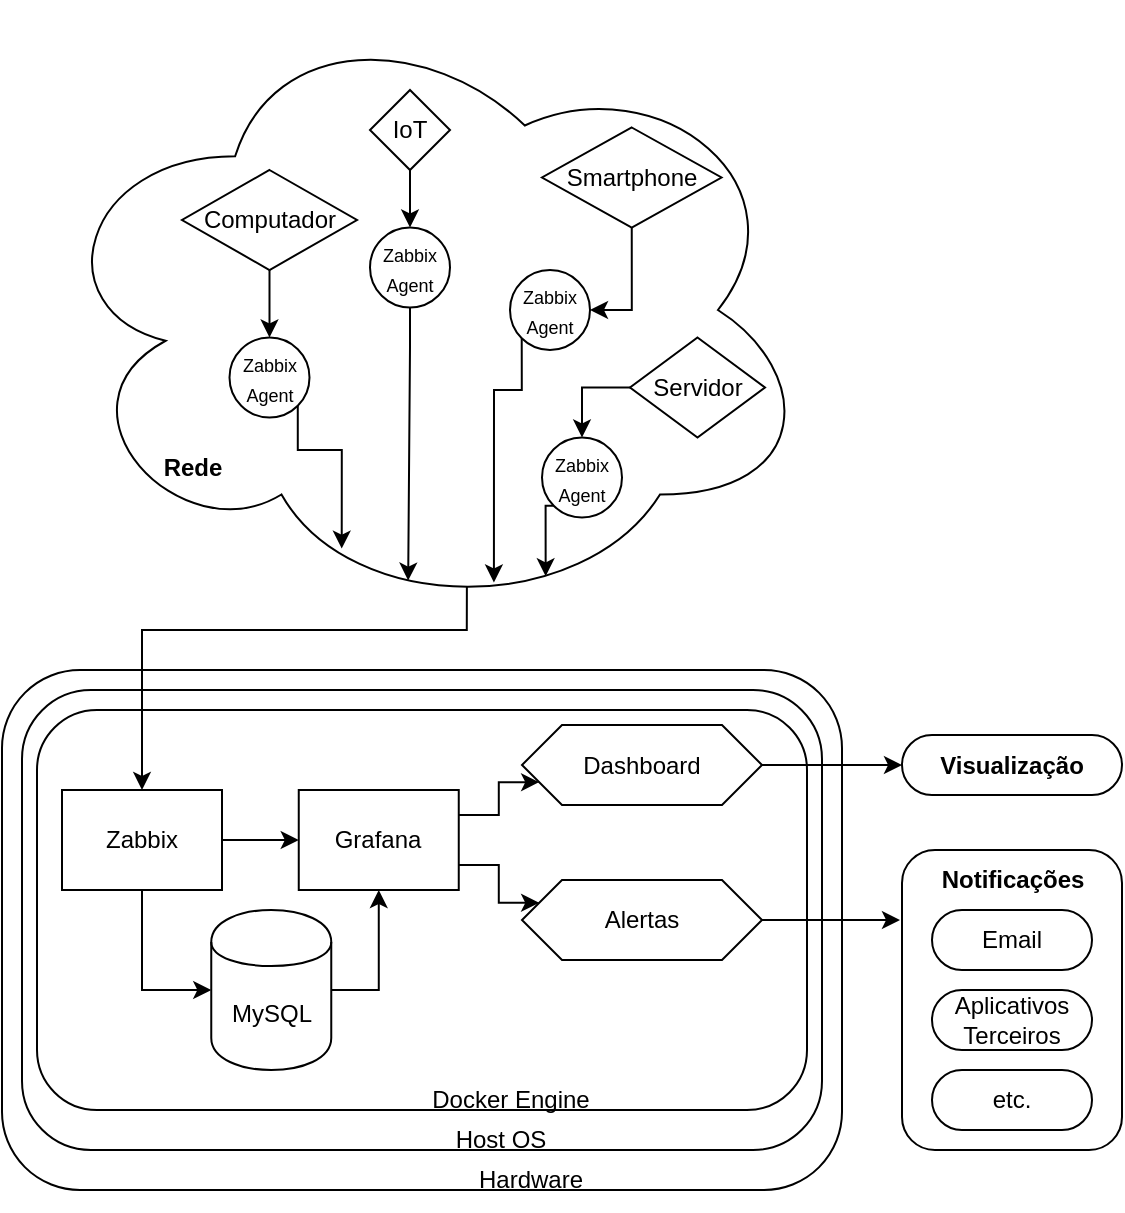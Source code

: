 <mxfile version="28.0.9">
  <diagram name="Page-1" id="xIOkTCL3K24IWR9tix57">
    <mxGraphModel dx="655" dy="1762" grid="1" gridSize="10" guides="1" tooltips="1" connect="1" arrows="1" fold="1" page="1" pageScale="1" pageWidth="827" pageHeight="1169" math="0" shadow="0">
      <root>
        <mxCell id="0" />
        <mxCell id="1" style="" parent="0" />
        <mxCell id="4FT238xs0-JWQUUgrjXr-94" value="" style="rounded=1;whiteSpace=wrap;html=1;shadow=0;treeFolding=0;treeMoving=0;fixDash=0;collapsible=0;recursiveResize=1;expand=1;backgroundOutline=0;movableLabel=0;autosize=0;fixedWidth=0;comic=0;" parent="1" vertex="1">
          <mxGeometry x="200" y="210" width="420" height="260" as="geometry" />
        </mxCell>
        <mxCell id="4FT238xs0-JWQUUgrjXr-66" value="" style="rounded=1;whiteSpace=wrap;html=1;shadow=0;treeFolding=0;treeMoving=0;fixDash=0;collapsible=0;recursiveResize=1;expand=1;backgroundOutline=0;movableLabel=0;autosize=0;fixedWidth=0;comic=0;" parent="1" vertex="1">
          <mxGeometry x="210" y="220" width="400" height="230" as="geometry" />
        </mxCell>
        <mxCell id="4FT238xs0-JWQUUgrjXr-63" value="" style="rounded=1;whiteSpace=wrap;html=1;shadow=0;glass=0;perimeterSpacing=1;" parent="1" vertex="1">
          <mxGeometry x="217.5" y="230" width="385" height="200" as="geometry" />
        </mxCell>
        <mxCell id="8-Gfp1VfSXMB9HotaENF-18" style="edgeStyle=orthogonalEdgeStyle;rounded=0;orthogonalLoop=1;jettySize=auto;html=1;exitX=0.55;exitY=0.95;exitDx=0;exitDy=0;exitPerimeter=0;entryX=0.5;entryY=0;entryDx=0;entryDy=0;" edge="1" parent="1" source="KcWclJ4Hr2_HyBvXS7Jj-18" target="4FT238xs0-JWQUUgrjXr-1">
          <mxGeometry relative="1" as="geometry">
            <Array as="points">
              <mxPoint x="432" y="190" />
              <mxPoint x="270" y="190" />
            </Array>
          </mxGeometry>
        </mxCell>
        <mxCell id="KcWclJ4Hr2_HyBvXS7Jj-18" value="" style="ellipse;shape=cloud;whiteSpace=wrap;html=1;rotation=0;shadow=0;" parent="1" vertex="1">
          <mxGeometry x="220" y="-123.75" width="386.25" height="307.5" as="geometry" />
        </mxCell>
        <mxCell id="4FT238xs0-JWQUUgrjXr-21" style="edgeStyle=orthogonalEdgeStyle;rounded=0;orthogonalLoop=1;jettySize=auto;html=1;exitX=0.5;exitY=1;exitDx=0;exitDy=0;entryX=0;entryY=0.5;entryDx=0;entryDy=0;shadow=0;" parent="1" source="4FT238xs0-JWQUUgrjXr-1" target="4FT238xs0-JWQUUgrjXr-4" edge="1">
          <mxGeometry relative="1" as="geometry" />
        </mxCell>
        <mxCell id="4FT238xs0-JWQUUgrjXr-22" style="edgeStyle=orthogonalEdgeStyle;rounded=0;orthogonalLoop=1;jettySize=auto;html=1;exitX=1;exitY=0.5;exitDx=0;exitDy=0;entryX=0;entryY=0.5;entryDx=0;entryDy=0;shadow=0;" parent="1" source="4FT238xs0-JWQUUgrjXr-1" target="4FT238xs0-JWQUUgrjXr-2" edge="1">
          <mxGeometry relative="1" as="geometry" />
        </mxCell>
        <mxCell id="4FT238xs0-JWQUUgrjXr-1" value="&lt;div&gt;Zabbix&lt;/div&gt;" style="html=1;whiteSpace=wrap;shadow=0;" parent="1" vertex="1">
          <mxGeometry x="230" y="270" width="80" height="50" as="geometry" />
        </mxCell>
        <mxCell id="4FT238xs0-JWQUUgrjXr-69" style="edgeStyle=orthogonalEdgeStyle;rounded=0;orthogonalLoop=1;jettySize=auto;html=1;exitX=1;exitY=0.25;exitDx=0;exitDy=0;entryX=0;entryY=0.75;entryDx=0;entryDy=0;shadow=0;" parent="1" source="4FT238xs0-JWQUUgrjXr-2" target="4FT238xs0-JWQUUgrjXr-57" edge="1">
          <mxGeometry relative="1" as="geometry" />
        </mxCell>
        <mxCell id="4FT238xs0-JWQUUgrjXr-70" style="edgeStyle=orthogonalEdgeStyle;rounded=0;orthogonalLoop=1;jettySize=auto;html=1;exitX=1;exitY=0.75;exitDx=0;exitDy=0;entryX=0;entryY=0.25;entryDx=0;entryDy=0;shadow=0;" parent="1" source="4FT238xs0-JWQUUgrjXr-2" target="4FT238xs0-JWQUUgrjXr-58" edge="1">
          <mxGeometry relative="1" as="geometry" />
        </mxCell>
        <mxCell id="4FT238xs0-JWQUUgrjXr-2" value="&lt;div&gt;Grafana&lt;/div&gt;" style="html=1;whiteSpace=wrap;shadow=0;" parent="1" vertex="1">
          <mxGeometry x="348.38" y="270" width="80" height="50" as="geometry" />
        </mxCell>
        <mxCell id="8-Gfp1VfSXMB9HotaENF-7" style="edgeStyle=orthogonalEdgeStyle;rounded=0;orthogonalLoop=1;jettySize=auto;html=1;exitX=1;exitY=0.5;exitDx=0;exitDy=0;entryX=0.5;entryY=1;entryDx=0;entryDy=0;" edge="1" parent="1" source="4FT238xs0-JWQUUgrjXr-4" target="4FT238xs0-JWQUUgrjXr-2">
          <mxGeometry relative="1" as="geometry" />
        </mxCell>
        <mxCell id="4FT238xs0-JWQUUgrjXr-4" value="MySQL" style="shape=cylinder;whiteSpace=wrap;html=1;boundedLbl=1;backgroundOutline=1;shadow=0;" parent="1" vertex="1">
          <mxGeometry x="304.63" y="330" width="60" height="80" as="geometry" />
        </mxCell>
        <mxCell id="4FT238xs0-JWQUUgrjXr-57" value="&lt;div&gt;Dashboard&lt;/div&gt;" style="shape=hexagon;perimeter=hexagonPerimeter2;whiteSpace=wrap;html=1;fixedSize=1;shadow=0;" parent="1" vertex="1">
          <mxGeometry x="460" y="237.5" width="120" height="40" as="geometry" />
        </mxCell>
        <mxCell id="KcWclJ4Hr2_HyBvXS7Jj-16" style="edgeStyle=orthogonalEdgeStyle;rounded=0;orthogonalLoop=1;jettySize=auto;html=1;exitX=1;exitY=0.5;exitDx=0;exitDy=0;shadow=0;" parent="1" source="4FT238xs0-JWQUUgrjXr-58" target="KcWclJ4Hr2_HyBvXS7Jj-9" edge="1">
          <mxGeometry relative="1" as="geometry">
            <Array as="points">
              <mxPoint x="660" y="335" />
              <mxPoint x="660" y="378" />
            </Array>
          </mxGeometry>
        </mxCell>
        <mxCell id="4FT238xs0-JWQUUgrjXr-58" value="&lt;div&gt;Alertas&lt;/div&gt;" style="shape=hexagon;perimeter=hexagonPerimeter2;whiteSpace=wrap;html=1;fixedSize=1;shadow=0;" parent="1" vertex="1">
          <mxGeometry x="460" y="315" width="120" height="40" as="geometry" />
        </mxCell>
        <mxCell id="4FT238xs0-JWQUUgrjXr-64" value="&lt;div&gt;Hardware&lt;/div&gt;" style="text;html=1;align=center;verticalAlign=middle;resizable=0;points=[];autosize=1;strokeColor=none;fillColor=none;shadow=0;" parent="1" vertex="1">
          <mxGeometry x="424" y="450" width="80" height="30" as="geometry" />
        </mxCell>
        <mxCell id="4FT238xs0-JWQUUgrjXr-65" value="Host OS" style="text;html=1;align=center;verticalAlign=middle;resizable=0;points=[];autosize=1;strokeColor=none;fillColor=none;shadow=0;" parent="1" vertex="1">
          <mxGeometry x="414" y="430" width="70" height="30" as="geometry" />
        </mxCell>
        <mxCell id="4FT238xs0-JWQUUgrjXr-80" value="&lt;div&gt;&lt;b&gt;Visualização&lt;/b&gt;&lt;/div&gt;" style="html=1;dashed=0;whiteSpace=wrap;shape=mxgraph.dfd.start;shadow=0;" parent="1" vertex="1">
          <mxGeometry x="650" y="242.5" width="110" height="30" as="geometry" />
        </mxCell>
        <mxCell id="4FT238xs0-JWQUUgrjXr-82" style="edgeStyle=orthogonalEdgeStyle;rounded=0;orthogonalLoop=1;jettySize=auto;html=1;exitX=1;exitY=0.5;exitDx=0;exitDy=0;entryX=0;entryY=0.5;entryDx=0;entryDy=0;entryPerimeter=0;shadow=0;" parent="1" source="4FT238xs0-JWQUUgrjXr-57" target="4FT238xs0-JWQUUgrjXr-80" edge="1">
          <mxGeometry relative="1" as="geometry" />
        </mxCell>
        <mxCell id="4FT238xs0-JWQUUgrjXr-95" value="&lt;div&gt;Docker Engine&lt;/div&gt;" style="text;html=1;align=center;verticalAlign=middle;resizable=0;points=[];autosize=1;strokeColor=none;fillColor=none;shadow=0;" parent="1" vertex="1">
          <mxGeometry x="404" y="410" width="100" height="30" as="geometry" />
        </mxCell>
        <mxCell id="KcWclJ4Hr2_HyBvXS7Jj-2" value="&lt;div&gt;&lt;font style=&quot;font-size: 9px;&quot;&gt;Zabbix Agent&lt;/font&gt;&lt;/div&gt;" style="ellipse;whiteSpace=wrap;html=1;aspect=fixed;shadow=0;" parent="1" vertex="1">
          <mxGeometry x="313.75" y="43.75" width="40" height="40" as="geometry" />
        </mxCell>
        <mxCell id="KcWclJ4Hr2_HyBvXS7Jj-9" value="" style="rounded=1;whiteSpace=wrap;html=1;shadow=0;glass=0;perimeterSpacing=1;" parent="1" vertex="1">
          <mxGeometry x="650" y="300" width="110" height="150" as="geometry" />
        </mxCell>
        <mxCell id="KcWclJ4Hr2_HyBvXS7Jj-10" value="Email" style="html=1;dashed=0;whiteSpace=wrap;shape=mxgraph.dfd.start;shadow=0;" parent="1" vertex="1">
          <mxGeometry x="665" y="330" width="80" height="30" as="geometry" />
        </mxCell>
        <mxCell id="KcWclJ4Hr2_HyBvXS7Jj-11" value="&lt;div&gt;Aplicativos Terceiros&lt;/div&gt;" style="html=1;dashed=0;whiteSpace=wrap;shape=mxgraph.dfd.start;shadow=0;" parent="1" vertex="1">
          <mxGeometry x="665" y="370" width="80" height="30" as="geometry" />
        </mxCell>
        <mxCell id="KcWclJ4Hr2_HyBvXS7Jj-12" value="&lt;div&gt;etc.&lt;/div&gt;" style="html=1;dashed=0;whiteSpace=wrap;shape=mxgraph.dfd.start;shadow=0;" parent="1" vertex="1">
          <mxGeometry x="665" y="410" width="80" height="30" as="geometry" />
        </mxCell>
        <mxCell id="KcWclJ4Hr2_HyBvXS7Jj-13" value="&lt;div&gt;&lt;b&gt;Notificações&lt;/b&gt;&lt;/div&gt;" style="text;html=1;align=center;verticalAlign=middle;resizable=0;points=[];autosize=1;strokeColor=none;fillColor=none;shadow=0;" parent="1" vertex="1">
          <mxGeometry x="660" y="300" width="90" height="30" as="geometry" />
        </mxCell>
        <mxCell id="KcWclJ4Hr2_HyBvXS7Jj-19" value="&lt;div&gt;&lt;font style=&quot;font-size: 9px;&quot;&gt;Zabbix Agent&lt;/font&gt;&lt;/div&gt;" style="ellipse;whiteSpace=wrap;html=1;aspect=fixed;shadow=0;" parent="1" vertex="1">
          <mxGeometry x="384" y="-11.25" width="40" height="40" as="geometry" />
        </mxCell>
        <mxCell id="KcWclJ4Hr2_HyBvXS7Jj-21" value="&lt;div&gt;&lt;font style=&quot;font-size: 9px;&quot;&gt;Zabbix Agent&lt;/font&gt;&lt;/div&gt;" style="ellipse;whiteSpace=wrap;html=1;aspect=fixed;shadow=0;" parent="1" vertex="1">
          <mxGeometry x="454" y="10" width="40" height="40" as="geometry" />
        </mxCell>
        <mxCell id="KcWclJ4Hr2_HyBvXS7Jj-49" style="edgeStyle=orthogonalEdgeStyle;rounded=0;orthogonalLoop=1;jettySize=auto;html=1;exitX=0.5;exitY=1;exitDx=0;exitDy=0;entryX=0.5;entryY=0;entryDx=0;entryDy=0;shadow=0;" parent="1" source="KcWclJ4Hr2_HyBvXS7Jj-24" target="KcWclJ4Hr2_HyBvXS7Jj-2" edge="1">
          <mxGeometry relative="1" as="geometry" />
        </mxCell>
        <mxCell id="KcWclJ4Hr2_HyBvXS7Jj-24" value="Computador" style="rhombus;whiteSpace=wrap;html=1;shadow=0;" parent="1" vertex="1">
          <mxGeometry x="290" y="-40" width="87.5" height="50" as="geometry" />
        </mxCell>
        <mxCell id="KcWclJ4Hr2_HyBvXS7Jj-48" style="edgeStyle=orthogonalEdgeStyle;rounded=0;orthogonalLoop=1;jettySize=auto;html=1;exitX=0;exitY=0.5;exitDx=0;exitDy=0;entryX=0.5;entryY=0;entryDx=0;entryDy=0;shadow=0;" parent="1" source="KcWclJ4Hr2_HyBvXS7Jj-26" target="KcWclJ4Hr2_HyBvXS7Jj-31" edge="1">
          <mxGeometry relative="1" as="geometry" />
        </mxCell>
        <mxCell id="KcWclJ4Hr2_HyBvXS7Jj-26" value="&lt;div&gt;Servidor&lt;/div&gt;" style="rhombus;whiteSpace=wrap;html=1;shadow=0;" parent="1" vertex="1">
          <mxGeometry x="514" y="43.75" width="67.5" height="50" as="geometry" />
        </mxCell>
        <mxCell id="KcWclJ4Hr2_HyBvXS7Jj-44" style="edgeStyle=orthogonalEdgeStyle;rounded=0;orthogonalLoop=1;jettySize=auto;html=1;exitX=0.5;exitY=1;exitDx=0;exitDy=0;entryX=1;entryY=0.5;entryDx=0;entryDy=0;shadow=0;" parent="1" source="KcWclJ4Hr2_HyBvXS7Jj-28" target="KcWclJ4Hr2_HyBvXS7Jj-21" edge="1">
          <mxGeometry relative="1" as="geometry" />
        </mxCell>
        <mxCell id="KcWclJ4Hr2_HyBvXS7Jj-28" value="&lt;div&gt;Smartphone&lt;/div&gt;" style="rhombus;whiteSpace=wrap;html=1;shadow=0;" parent="1" vertex="1">
          <mxGeometry x="470" y="-61.25" width="89.75" height="50" as="geometry" />
        </mxCell>
        <mxCell id="KcWclJ4Hr2_HyBvXS7Jj-35" style="edgeStyle=orthogonalEdgeStyle;rounded=0;orthogonalLoop=1;jettySize=auto;html=1;exitX=0.5;exitY=1;exitDx=0;exitDy=0;entryX=0.5;entryY=0;entryDx=0;entryDy=0;shadow=0;" parent="1" source="KcWclJ4Hr2_HyBvXS7Jj-30" target="KcWclJ4Hr2_HyBvXS7Jj-19" edge="1">
          <mxGeometry relative="1" as="geometry" />
        </mxCell>
        <mxCell id="KcWclJ4Hr2_HyBvXS7Jj-30" value="IoT" style="rhombus;whiteSpace=wrap;html=1;shadow=0;" parent="1" vertex="1">
          <mxGeometry x="384" y="-80" width="40" height="40" as="geometry" />
        </mxCell>
        <mxCell id="KcWclJ4Hr2_HyBvXS7Jj-31" value="&lt;div&gt;&lt;font style=&quot;font-size: 9px;&quot;&gt;Zabbix Agent&lt;/font&gt;&lt;/div&gt;" style="ellipse;whiteSpace=wrap;html=1;aspect=fixed;shadow=0;" parent="1" vertex="1">
          <mxGeometry x="470" y="93.75" width="40" height="40" as="geometry" />
        </mxCell>
        <mxCell id="KcWclJ4Hr2_HyBvXS7Jj-54" style="edgeStyle=orthogonalEdgeStyle;rounded=0;orthogonalLoop=1;jettySize=auto;html=1;exitX=0;exitY=1;exitDx=0;exitDy=0;entryX=0.585;entryY=0.943;entryDx=0;entryDy=0;entryPerimeter=0;shadow=0;" parent="1" source="KcWclJ4Hr2_HyBvXS7Jj-21" target="KcWclJ4Hr2_HyBvXS7Jj-18" edge="1">
          <mxGeometry relative="1" as="geometry" />
        </mxCell>
        <mxCell id="KcWclJ4Hr2_HyBvXS7Jj-55" style="edgeStyle=orthogonalEdgeStyle;rounded=0;orthogonalLoop=1;jettySize=auto;html=1;exitX=1;exitY=1;exitDx=0;exitDy=0;entryX=0.388;entryY=0.888;entryDx=0;entryDy=0;entryPerimeter=0;shadow=0;" parent="1" source="KcWclJ4Hr2_HyBvXS7Jj-2" target="KcWclJ4Hr2_HyBvXS7Jj-18" edge="1">
          <mxGeometry relative="1" as="geometry">
            <Array as="points">
              <mxPoint x="348" y="100" />
              <mxPoint x="370" y="100" />
            </Array>
          </mxGeometry>
        </mxCell>
        <mxCell id="KcWclJ4Hr2_HyBvXS7Jj-56" style="edgeStyle=orthogonalEdgeStyle;rounded=0;orthogonalLoop=1;jettySize=auto;html=1;exitX=0;exitY=1;exitDx=0;exitDy=0;entryX=0.652;entryY=0.933;entryDx=0;entryDy=0;entryPerimeter=0;shadow=0;" parent="1" source="KcWclJ4Hr2_HyBvXS7Jj-31" target="KcWclJ4Hr2_HyBvXS7Jj-18" edge="1">
          <mxGeometry relative="1" as="geometry" />
        </mxCell>
        <mxCell id="KcWclJ4Hr2_HyBvXS7Jj-64" style="edgeStyle=orthogonalEdgeStyle;rounded=0;orthogonalLoop=1;jettySize=auto;html=1;exitX=0.5;exitY=1;exitDx=0;exitDy=0;entryX=0.474;entryY=0.94;entryDx=0;entryDy=0;entryPerimeter=0;shadow=0;" parent="1" source="KcWclJ4Hr2_HyBvXS7Jj-19" target="KcWclJ4Hr2_HyBvXS7Jj-18" edge="1">
          <mxGeometry relative="1" as="geometry" />
        </mxCell>
        <mxCell id="KcWclJ4Hr2_HyBvXS7Jj-66" value="&lt;b&gt;Rede&lt;/b&gt;" style="text;html=1;align=center;verticalAlign=middle;resizable=0;points=[];autosize=1;strokeColor=none;fillColor=none;shadow=0;" parent="1" vertex="1">
          <mxGeometry x="270" y="93.75" width="50" height="30" as="geometry" />
        </mxCell>
      </root>
    </mxGraphModel>
  </diagram>
</mxfile>
